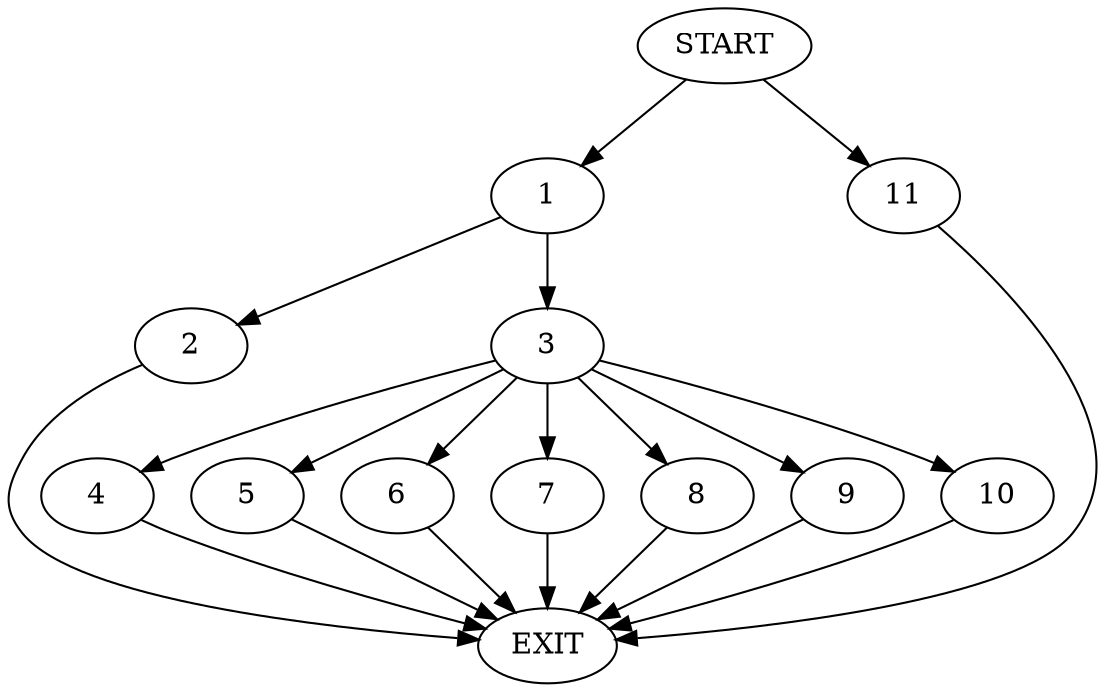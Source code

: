 digraph {
0 [label="START"]
12 [label="EXIT"]
0 -> 1
1 -> 2
1 -> 3
2 -> 12
3 -> 4
3 -> 5
3 -> 6
3 -> 7
3 -> 8
3 -> 9
3 -> 10
10 -> 12
7 -> 12
4 -> 12
5 -> 12
9 -> 12
6 -> 12
8 -> 12
0 -> 11
11 -> 12
}
